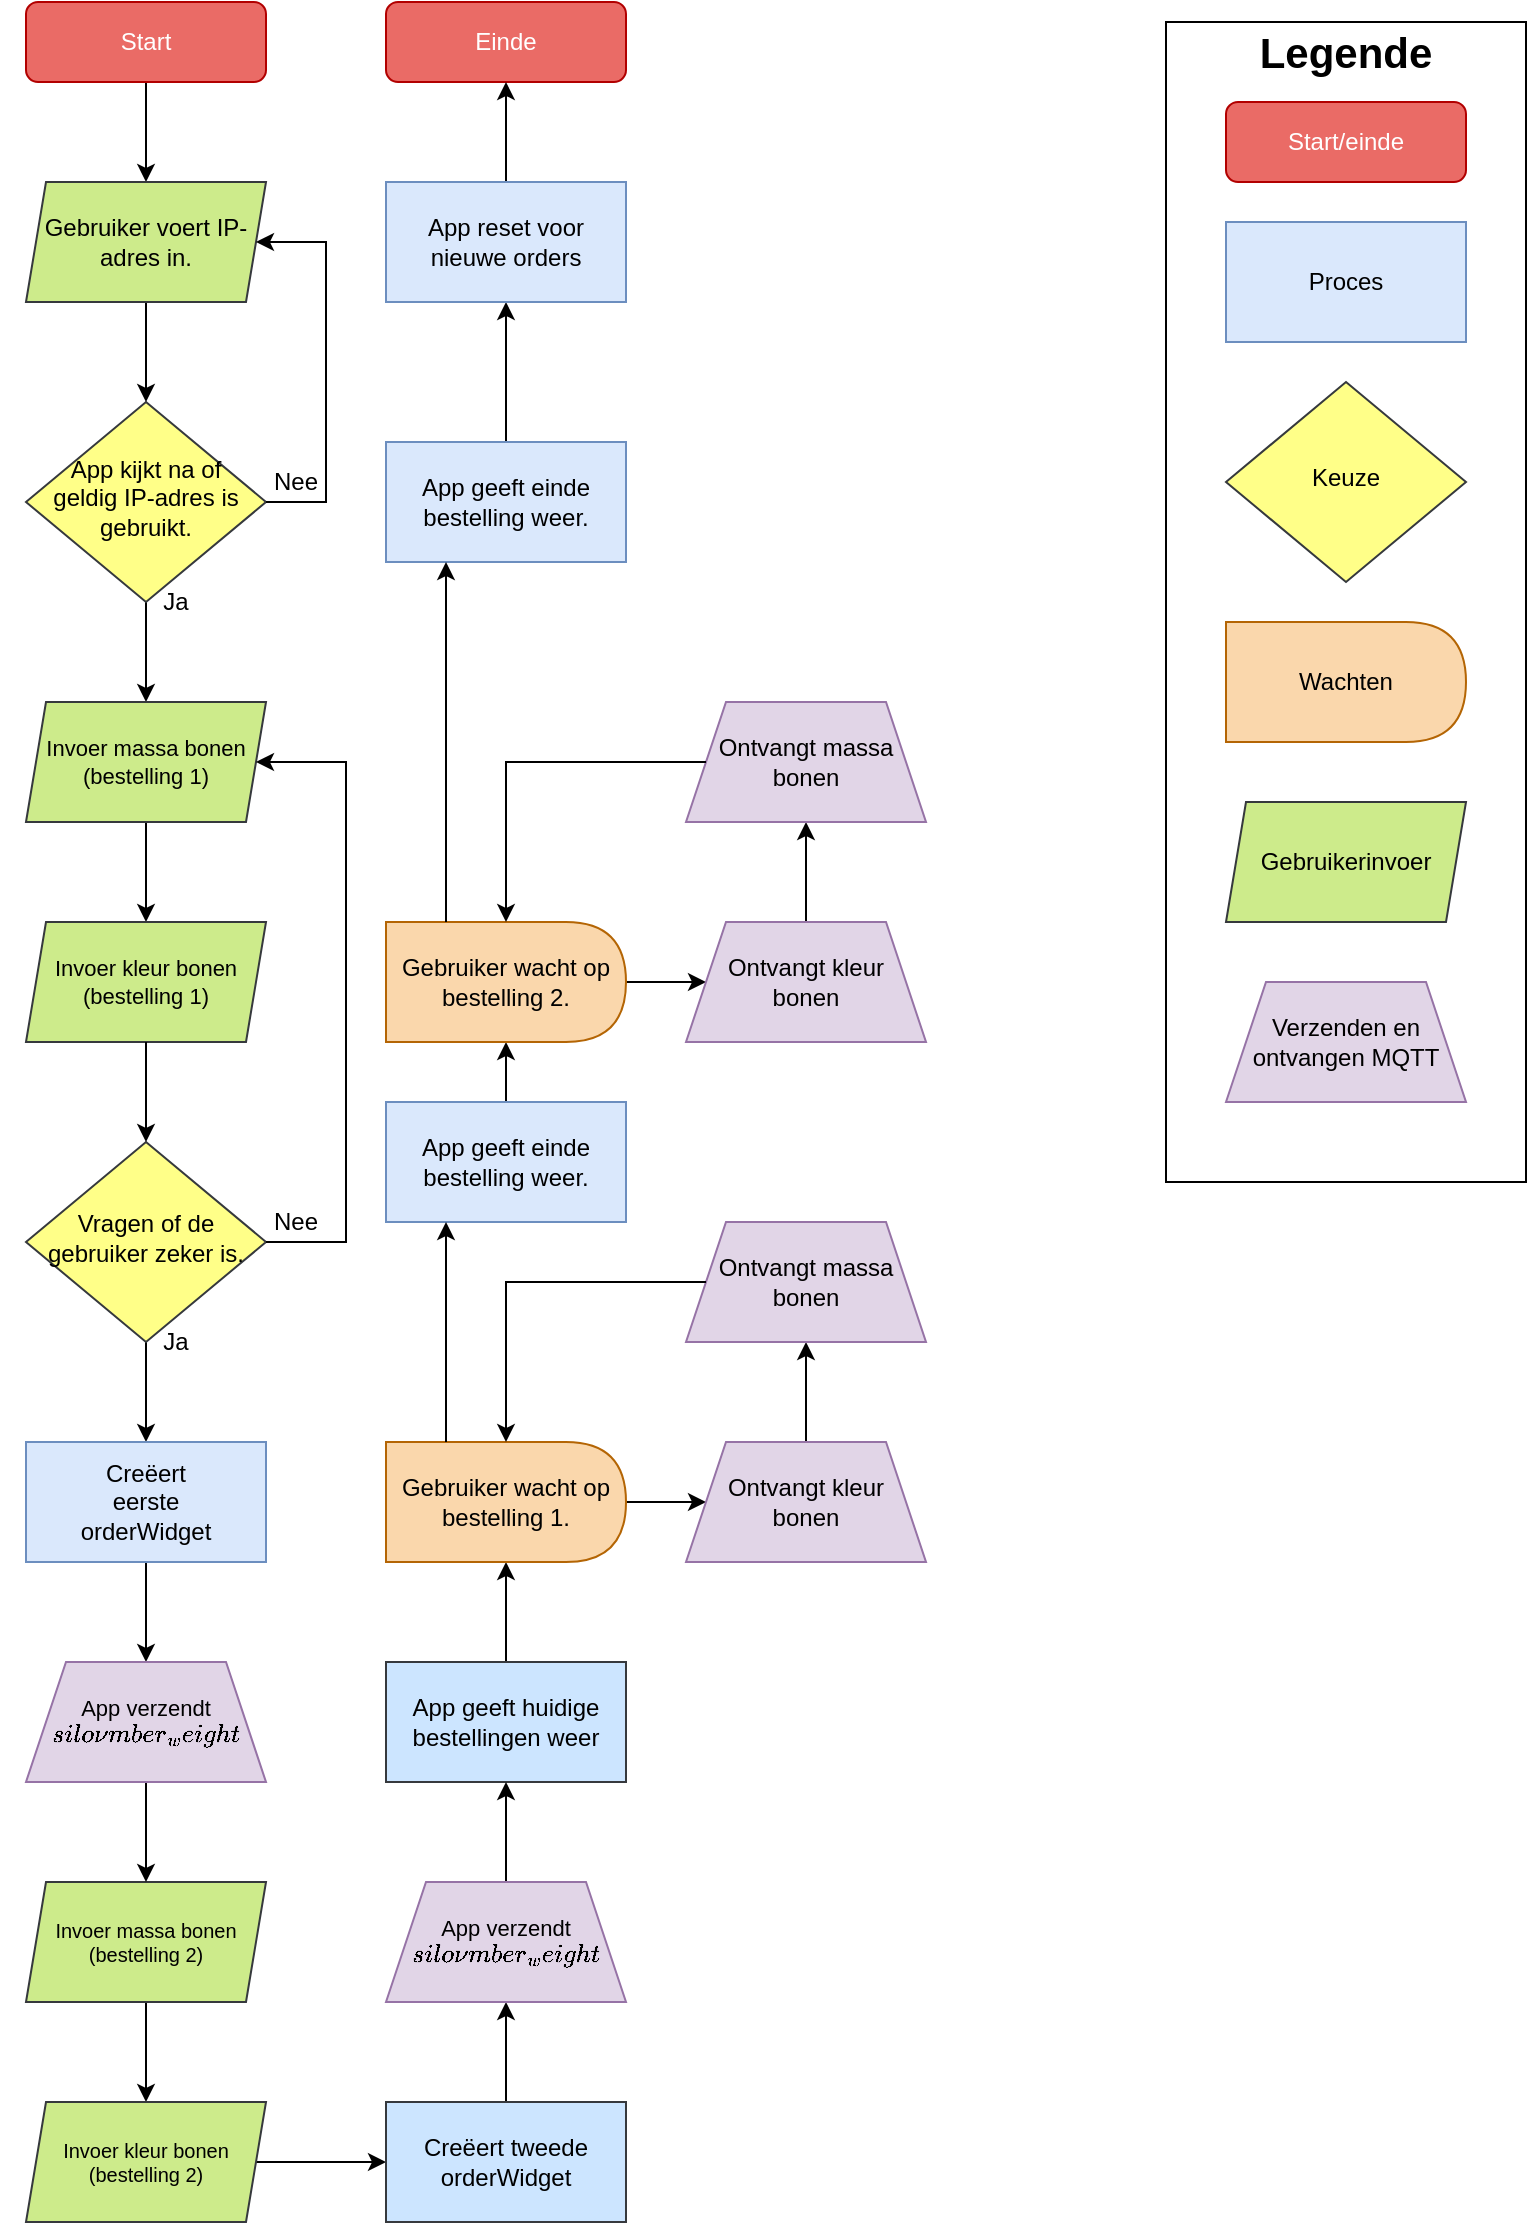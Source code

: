<mxfile version="18.0.6" type="device"><diagram id="C5RBs43oDa-KdzZeNtuy" name="Page-1"><mxGraphModel dx="2031" dy="1254" grid="1" gridSize="10" guides="1" tooltips="1" connect="1" arrows="1" fold="1" page="1" pageScale="1" pageWidth="827" pageHeight="1169" math="0" shadow="0"><root><mxCell id="WIyWlLk6GJQsqaUBKTNV-0"/><mxCell id="WIyWlLk6GJQsqaUBKTNV-1" parent="WIyWlLk6GJQsqaUBKTNV-0"/><mxCell id="PTusbFiK8xN6PxlrpfG6-51" value="" style="rounded=0;whiteSpace=wrap;html=1;fontSize=12;fillColor=none;" parent="WIyWlLk6GJQsqaUBKTNV-1" vertex="1"><mxGeometry x="610" y="50" width="180" height="580" as="geometry"/></mxCell><mxCell id="BQpH93Wh4IpYtImhEx2h-13" value="" style="edgeStyle=orthogonalEdgeStyle;rounded=0;orthogonalLoop=1;jettySize=auto;html=1;" edge="1" parent="WIyWlLk6GJQsqaUBKTNV-1" source="WIyWlLk6GJQsqaUBKTNV-3" target="PTusbFiK8xN6PxlrpfG6-60"><mxGeometry relative="1" as="geometry"/></mxCell><mxCell id="WIyWlLk6GJQsqaUBKTNV-3" value="&lt;div&gt;Start&lt;/div&gt;" style="rounded=1;whiteSpace=wrap;html=1;fontSize=12;glass=0;strokeWidth=1;shadow=0;fillColor=#EA6B66;strokeColor=#B20000;fontColor=#ffffff;" parent="WIyWlLk6GJQsqaUBKTNV-1" vertex="1"><mxGeometry x="40" y="40" width="120" height="40" as="geometry"/></mxCell><mxCell id="BQpH93Wh4IpYtImhEx2h-24" value="" style="edgeStyle=orthogonalEdgeStyle;rounded=0;orthogonalLoop=1;jettySize=auto;html=1;" edge="1" parent="WIyWlLk6GJQsqaUBKTNV-1" source="PTusbFiK8xN6PxlrpfG6-15" target="un_rK41mLMeB7o7jjkcu-0"><mxGeometry relative="1" as="geometry"/></mxCell><mxCell id="PTusbFiK8xN6PxlrpfG6-15" value="&lt;div&gt;Vragen of de gebruiker zeker is.&lt;/div&gt;" style="rhombus;whiteSpace=wrap;html=1;shadow=0;fontFamily=Helvetica;fontSize=12;align=center;strokeWidth=1;spacing=6;spacingTop=-4;fillColor=#ffff88;strokeColor=#36393d;" parent="WIyWlLk6GJQsqaUBKTNV-1" vertex="1"><mxGeometry x="40" y="610" width="120" height="100" as="geometry"/></mxCell><mxCell id="PTusbFiK8xN6PxlrpfG6-22" value="Nee" style="text;html=1;strokeColor=none;fillColor=none;align=center;verticalAlign=middle;whiteSpace=wrap;rounded=0;fontSize=12;" parent="WIyWlLk6GJQsqaUBKTNV-1" vertex="1"><mxGeometry x="160" y="640" width="30" height="20" as="geometry"/></mxCell><mxCell id="PTusbFiK8xN6PxlrpfG6-24" value="Ja" style="text;html=1;strokeColor=none;fillColor=none;align=center;verticalAlign=middle;whiteSpace=wrap;rounded=0;fontSize=12;" parent="WIyWlLk6GJQsqaUBKTNV-1" vertex="1"><mxGeometry x="100" y="700" width="30" height="20" as="geometry"/></mxCell><mxCell id="2f5u6mLrYmOUPmgEwHp_-6" value="" style="edgeStyle=orthogonalEdgeStyle;rounded=0;orthogonalLoop=1;jettySize=auto;html=1;fontSize=12;" parent="WIyWlLk6GJQsqaUBKTNV-1" source="PTusbFiK8xN6PxlrpfG6-26" target="PTusbFiK8xN6PxlrpfG6-39" edge="1"><mxGeometry relative="1" as="geometry"/></mxCell><mxCell id="PTusbFiK8xN6PxlrpfG6-26" value="App geeft huidige bestellingen weer" style="rounded=0;whiteSpace=wrap;html=1;fillColor=#cce5ff;strokeColor=#36393d;" parent="WIyWlLk6GJQsqaUBKTNV-1" vertex="1"><mxGeometry x="220" y="870" width="120" height="60" as="geometry"/></mxCell><mxCell id="BQpH93Wh4IpYtImhEx2h-32" value="" style="edgeStyle=orthogonalEdgeStyle;rounded=0;orthogonalLoop=1;jettySize=auto;html=1;" edge="1" parent="WIyWlLk6GJQsqaUBKTNV-1" source="PTusbFiK8xN6PxlrpfG6-28" target="PTusbFiK8xN6PxlrpfG6-63"><mxGeometry relative="1" as="geometry"/></mxCell><mxCell id="PTusbFiK8xN6PxlrpfG6-28" value="App kijkt na of geldig IP-adres is gebruikt." style="rhombus;whiteSpace=wrap;html=1;shadow=0;fontFamily=Helvetica;fontSize=12;align=center;strokeWidth=1;spacing=6;spacingTop=-4;fillColor=#ffff88;strokeColor=#36393d;" parent="WIyWlLk6GJQsqaUBKTNV-1" vertex="1"><mxGeometry x="40" y="240" width="120" height="100" as="geometry"/></mxCell><mxCell id="PTusbFiK8xN6PxlrpfG6-33" value="Nee" style="text;html=1;strokeColor=none;fillColor=none;align=center;verticalAlign=middle;whiteSpace=wrap;rounded=0;fontSize=12;" parent="WIyWlLk6GJQsqaUBKTNV-1" vertex="1"><mxGeometry x="160" y="270" width="30" height="20" as="geometry"/></mxCell><mxCell id="PTusbFiK8xN6PxlrpfG6-35" value="Ja" style="text;html=1;strokeColor=none;fillColor=none;align=center;verticalAlign=middle;whiteSpace=wrap;rounded=0;fontSize=12;" parent="WIyWlLk6GJQsqaUBKTNV-1" vertex="1"><mxGeometry x="100" y="330" width="30" height="20" as="geometry"/></mxCell><mxCell id="BQpH93Wh4IpYtImhEx2h-0" value="" style="edgeStyle=orthogonalEdgeStyle;rounded=0;orthogonalLoop=1;jettySize=auto;html=1;" edge="1" parent="WIyWlLk6GJQsqaUBKTNV-1" source="PTusbFiK8xN6PxlrpfG6-39" target="2f5u6mLrYmOUPmgEwHp_-3"><mxGeometry relative="1" as="geometry"/></mxCell><mxCell id="PTusbFiK8xN6PxlrpfG6-39" value="Gebruiker wacht op bestelling 1." style="shape=delay;whiteSpace=wrap;html=1;fontSize=12;fillColor=#fad7ac;strokeColor=#b46504;" parent="WIyWlLk6GJQsqaUBKTNV-1" vertex="1"><mxGeometry x="220" y="760" width="120" height="60" as="geometry"/></mxCell><mxCell id="PTusbFiK8xN6PxlrpfG6-52" value="Start/einde" style="rounded=1;whiteSpace=wrap;html=1;fontSize=12;glass=0;strokeWidth=1;shadow=0;fillColor=#EA6B66;strokeColor=#B20000;fontColor=#ffffff;" parent="WIyWlLk6GJQsqaUBKTNV-1" vertex="1"><mxGeometry x="640" y="90" width="120" height="40" as="geometry"/></mxCell><mxCell id="PTusbFiK8xN6PxlrpfG6-53" value="&lt;div style=&quot;font-size: 21px;&quot;&gt;Legende&lt;/div&gt;" style="text;html=1;strokeColor=none;fillColor=none;align=center;verticalAlign=middle;whiteSpace=wrap;rounded=0;fontSize=21;fontStyle=1" parent="WIyWlLk6GJQsqaUBKTNV-1" vertex="1"><mxGeometry x="645" y="50" width="110" height="30" as="geometry"/></mxCell><mxCell id="PTusbFiK8xN6PxlrpfG6-54" value="&lt;div&gt;Proces&lt;/div&gt;" style="rounded=0;whiteSpace=wrap;html=1;fillColor=#dae8fc;strokeColor=#6c8ebf;" parent="WIyWlLk6GJQsqaUBKTNV-1" vertex="1"><mxGeometry x="640" y="150" width="120" height="60" as="geometry"/></mxCell><mxCell id="PTusbFiK8xN6PxlrpfG6-55" value="Keuze" style="rhombus;whiteSpace=wrap;html=1;shadow=0;fontFamily=Helvetica;fontSize=12;align=center;strokeWidth=1;spacing=6;spacingTop=-4;fillColor=#ffff88;strokeColor=#36393d;" parent="WIyWlLk6GJQsqaUBKTNV-1" vertex="1"><mxGeometry x="640" y="230" width="120" height="100" as="geometry"/></mxCell><mxCell id="PTusbFiK8xN6PxlrpfG6-56" value="Wachten" style="shape=delay;whiteSpace=wrap;html=1;fontSize=12;fillColor=#fad7ac;strokeColor=#b46504;" parent="WIyWlLk6GJQsqaUBKTNV-1" vertex="1"><mxGeometry x="640" y="350" width="120" height="60" as="geometry"/></mxCell><mxCell id="PTusbFiK8xN6PxlrpfG6-58" value="Einde" style="rounded=1;whiteSpace=wrap;html=1;fontSize=12;glass=0;strokeWidth=1;shadow=0;fillColor=#EA6B66;strokeColor=#B20000;fontColor=#ffffff;" parent="WIyWlLk6GJQsqaUBKTNV-1" vertex="1"><mxGeometry x="220" y="40" width="120" height="40" as="geometry"/></mxCell><mxCell id="BQpH93Wh4IpYtImhEx2h-14" value="" style="edgeStyle=orthogonalEdgeStyle;rounded=0;orthogonalLoop=1;jettySize=auto;html=1;" edge="1" parent="WIyWlLk6GJQsqaUBKTNV-1" source="PTusbFiK8xN6PxlrpfG6-60" target="PTusbFiK8xN6PxlrpfG6-28"><mxGeometry relative="1" as="geometry"/></mxCell><mxCell id="PTusbFiK8xN6PxlrpfG6-60" value="Gebruiker voert IP-adres in." style="shape=parallelogram;perimeter=parallelogramPerimeter;whiteSpace=wrap;html=1;fixedSize=1;fontSize=12;fillColor=#cdeb8b;size=10;strokeColor=#36393d;" parent="WIyWlLk6GJQsqaUBKTNV-1" vertex="1"><mxGeometry x="40" y="130" width="120" height="60" as="geometry"/></mxCell><mxCell id="PTusbFiK8xN6PxlrpfG6-62" value="Gebruikerinvoer" style="shape=parallelogram;perimeter=parallelogramPerimeter;whiteSpace=wrap;html=1;fixedSize=1;fontSize=12;fillColor=#cdeb8b;size=10;strokeColor=#36393d;" parent="WIyWlLk6GJQsqaUBKTNV-1" vertex="1"><mxGeometry x="640" y="440" width="120" height="60" as="geometry"/></mxCell><mxCell id="BQpH93Wh4IpYtImhEx2h-17" value="" style="edgeStyle=orthogonalEdgeStyle;rounded=0;orthogonalLoop=1;jettySize=auto;html=1;" edge="1" parent="WIyWlLk6GJQsqaUBKTNV-1" source="PTusbFiK8xN6PxlrpfG6-63" target="PTusbFiK8xN6PxlrpfG6-65"><mxGeometry relative="1" as="geometry"/></mxCell><mxCell id="PTusbFiK8xN6PxlrpfG6-63" value="Invoer massa bonen (bestelling 1)" style="shape=parallelogram;perimeter=parallelogramPerimeter;whiteSpace=wrap;html=1;fixedSize=1;fontSize=11;fillColor=#cdeb8b;size=10;strokeColor=#36393d;" parent="WIyWlLk6GJQsqaUBKTNV-1" vertex="1"><mxGeometry x="40" y="390" width="120" height="60" as="geometry"/></mxCell><mxCell id="PTusbFiK8xN6PxlrpfG6-65" value="&lt;div style=&quot;font-size: 11px;&quot;&gt;Invoer kleur bonen (bestelling 1)&lt;br style=&quot;font-size: 11px;&quot;&gt;&lt;/div&gt;" style="shape=parallelogram;perimeter=parallelogramPerimeter;whiteSpace=wrap;html=1;fixedSize=1;fontSize=11;fillColor=#cdeb8b;size=10;strokeColor=#36393d;" parent="WIyWlLk6GJQsqaUBKTNV-1" vertex="1"><mxGeometry x="40" y="500" width="120" height="60" as="geometry"/></mxCell><mxCell id="Cv3Y5a6DwEyq6Bcdhu72-0" value="&amp;nbsp;" style="text;whiteSpace=wrap;html=1;" parent="WIyWlLk6GJQsqaUBKTNV-1" vertex="1"><mxGeometry x="520" y="400" width="30" height="30" as="geometry"/></mxCell><mxCell id="2f5u6mLrYmOUPmgEwHp_-13" value="" style="edgeStyle=orthogonalEdgeStyle;rounded=0;orthogonalLoop=1;jettySize=auto;html=1;fontSize=12;" parent="WIyWlLk6GJQsqaUBKTNV-1" source="Cv3Y5a6DwEyq6Bcdhu72-1" target="un_rK41mLMeB7o7jjkcu-9" edge="1"><mxGeometry relative="1" as="geometry"/></mxCell><mxCell id="Cv3Y5a6DwEyq6Bcdhu72-1" value="App geeft einde bestelling weer." style="rounded=0;whiteSpace=wrap;html=1;fillColor=#dae8fc;strokeColor=#6c8ebf;" parent="WIyWlLk6GJQsqaUBKTNV-1" vertex="1"><mxGeometry x="220" y="590" width="120" height="60" as="geometry"/></mxCell><mxCell id="BQpH93Wh4IpYtImhEx2h-29" value="" style="edgeStyle=orthogonalEdgeStyle;rounded=0;orthogonalLoop=1;jettySize=auto;html=1;" edge="1" parent="WIyWlLk6GJQsqaUBKTNV-1" source="un_rK41mLMeB7o7jjkcu-0" target="iQKQJf-sv5zjnaQBTVBI-1"><mxGeometry relative="1" as="geometry"/></mxCell><mxCell id="un_rK41mLMeB7o7jjkcu-0" value="&lt;blockquote&gt;&lt;div&gt;Creëert eerste &lt;br&gt;&lt;/div&gt;&lt;div&gt;orderWidget&lt;/div&gt;&lt;/blockquote&gt;" style="rounded=0;whiteSpace=wrap;html=1;fillColor=#dae8fc;strokeColor=#6c8ebf;" parent="WIyWlLk6GJQsqaUBKTNV-1" vertex="1"><mxGeometry x="40" y="760" width="120" height="60" as="geometry"/></mxCell><mxCell id="BQpH93Wh4IpYtImhEx2h-30" value="" style="edgeStyle=orthogonalEdgeStyle;rounded=0;orthogonalLoop=1;jettySize=auto;html=1;" edge="1" parent="WIyWlLk6GJQsqaUBKTNV-1" source="MpORT3PAfFPncYW9eK5u-0" target="un_rK41mLMeB7o7jjkcu-6"><mxGeometry relative="1" as="geometry"/></mxCell><mxCell id="MpORT3PAfFPncYW9eK5u-0" value="&lt;div&gt;Invoer massa bonen (bestelling 2)&lt;/div&gt;" style="shape=parallelogram;perimeter=parallelogramPerimeter;whiteSpace=wrap;html=1;fixedSize=1;fontSize=10;fillColor=#cdeb8b;size=10;strokeColor=#36393d;" parent="WIyWlLk6GJQsqaUBKTNV-1" vertex="1"><mxGeometry x="40" y="980" width="120" height="60" as="geometry"/></mxCell><mxCell id="n_WBPQyoAKmgpqoRpzdl-1" value="" style="edgeStyle=orthogonalEdgeStyle;rounded=0;orthogonalLoop=1;jettySize=auto;html=1;" parent="WIyWlLk6GJQsqaUBKTNV-1" source="un_rK41mLMeB7o7jjkcu-6" target="n_WBPQyoAKmgpqoRpzdl-0" edge="1"><mxGeometry relative="1" as="geometry"/></mxCell><mxCell id="un_rK41mLMeB7o7jjkcu-6" value="&lt;div&gt;Invoer kleur bonen (bestelling 2)&lt;/div&gt;" style="shape=parallelogram;perimeter=parallelogramPerimeter;whiteSpace=wrap;html=1;fixedSize=1;fontSize=10;fillColor=#cdeb8b;size=10;strokeColor=#36393d;" parent="WIyWlLk6GJQsqaUBKTNV-1" vertex="1"><mxGeometry x="40" y="1090" width="120" height="60" as="geometry"/></mxCell><mxCell id="BQpH93Wh4IpYtImhEx2h-4" value="" style="edgeStyle=orthogonalEdgeStyle;rounded=0;orthogonalLoop=1;jettySize=auto;html=1;" edge="1" parent="WIyWlLk6GJQsqaUBKTNV-1" source="un_rK41mLMeB7o7jjkcu-9" target="BQpH93Wh4IpYtImhEx2h-2"><mxGeometry relative="1" as="geometry"/></mxCell><mxCell id="un_rK41mLMeB7o7jjkcu-9" value="Gebruiker wacht op bestelling 2." style="shape=delay;whiteSpace=wrap;html=1;fontSize=12;fillColor=#fad7ac;strokeColor=#b46504;" parent="WIyWlLk6GJQsqaUBKTNV-1" vertex="1"><mxGeometry x="220" y="500" width="120" height="60" as="geometry"/></mxCell><mxCell id="BQpH93Wh4IpYtImhEx2h-31" value="" style="edgeStyle=orthogonalEdgeStyle;rounded=0;orthogonalLoop=1;jettySize=auto;html=1;" edge="1" parent="WIyWlLk6GJQsqaUBKTNV-1" source="n_WBPQyoAKmgpqoRpzdl-0" target="2f5u6mLrYmOUPmgEwHp_-1"><mxGeometry relative="1" as="geometry"/></mxCell><mxCell id="n_WBPQyoAKmgpqoRpzdl-0" value="&lt;div&gt;Creëert tweede orderWidget&lt;/div&gt;" style="rounded=0;whiteSpace=wrap;html=1;fillColor=#cce5ff;strokeColor=#36393d;" parent="WIyWlLk6GJQsqaUBKTNV-1" vertex="1"><mxGeometry x="220" y="1090" width="120" height="60" as="geometry"/></mxCell><mxCell id="iQKQJf-sv5zjnaQBTVBI-0" value="Verzenden en ontvangen MQTT" style="shape=trapezoid;perimeter=trapezoidPerimeter;whiteSpace=wrap;html=1;fixedSize=1;fillColor=#e1d5e7;strokeColor=#9673a6;" parent="WIyWlLk6GJQsqaUBKTNV-1" vertex="1"><mxGeometry x="640" y="530" width="120" height="60" as="geometry"/></mxCell><mxCell id="BQpH93Wh4IpYtImhEx2h-28" value="" style="edgeStyle=orthogonalEdgeStyle;rounded=0;orthogonalLoop=1;jettySize=auto;html=1;" edge="1" parent="WIyWlLk6GJQsqaUBKTNV-1" source="iQKQJf-sv5zjnaQBTVBI-1" target="MpORT3PAfFPncYW9eK5u-0"><mxGeometry relative="1" as="geometry"/></mxCell><mxCell id="iQKQJf-sv5zjnaQBTVBI-1" value="App verzendt `silonumber_weight`" style="shape=trapezoid;perimeter=trapezoidPerimeter;whiteSpace=wrap;html=1;fixedSize=1;fontSize=11;fillColor=#e1d5e7;strokeColor=#9673a6;" parent="WIyWlLk6GJQsqaUBKTNV-1" vertex="1"><mxGeometry x="40" y="870" width="120" height="60" as="geometry"/></mxCell><mxCell id="BQpH93Wh4IpYtImhEx2h-27" value="" style="edgeStyle=orthogonalEdgeStyle;rounded=0;orthogonalLoop=1;jettySize=auto;html=1;" edge="1" parent="WIyWlLk6GJQsqaUBKTNV-1" source="2f5u6mLrYmOUPmgEwHp_-1" target="PTusbFiK8xN6PxlrpfG6-26"><mxGeometry relative="1" as="geometry"/></mxCell><mxCell id="2f5u6mLrYmOUPmgEwHp_-1" value="App verzendt `silonumber_weight`" style="shape=trapezoid;perimeter=trapezoidPerimeter;whiteSpace=wrap;html=1;fixedSize=1;fontSize=11;fillColor=#e1d5e7;strokeColor=#9673a6;" parent="WIyWlLk6GJQsqaUBKTNV-1" vertex="1"><mxGeometry x="220" y="980" width="120" height="60" as="geometry"/></mxCell><mxCell id="BQpH93Wh4IpYtImhEx2h-1" value="" style="edgeStyle=orthogonalEdgeStyle;rounded=0;orthogonalLoop=1;jettySize=auto;html=1;" edge="1" parent="WIyWlLk6GJQsqaUBKTNV-1" source="2f5u6mLrYmOUPmgEwHp_-3" target="2f5u6mLrYmOUPmgEwHp_-7"><mxGeometry relative="1" as="geometry"/></mxCell><mxCell id="2f5u6mLrYmOUPmgEwHp_-3" value="Ontvangt kleur &lt;br&gt;bonen" style="shape=trapezoid;perimeter=trapezoidPerimeter;whiteSpace=wrap;html=1;fixedSize=1;fillColor=#e1d5e7;strokeColor=#9673a6;" parent="WIyWlLk6GJQsqaUBKTNV-1" vertex="1"><mxGeometry x="370" y="760" width="120" height="60" as="geometry"/></mxCell><mxCell id="2f5u6mLrYmOUPmgEwHp_-7" value="Ontvangt massa bonen" style="shape=trapezoid;perimeter=trapezoidPerimeter;whiteSpace=wrap;html=1;fixedSize=1;fillColor=#e1d5e7;strokeColor=#9673a6;" parent="WIyWlLk6GJQsqaUBKTNV-1" vertex="1"><mxGeometry x="370" y="650" width="120" height="60" as="geometry"/></mxCell><mxCell id="2f5u6mLrYmOUPmgEwHp_-10" value="" style="endArrow=classic;html=1;rounded=0;fontSize=12;entryX=0.5;entryY=0;entryDx=0;entryDy=0;exitX=0;exitY=0.5;exitDx=0;exitDy=0;" parent="WIyWlLk6GJQsqaUBKTNV-1" source="2f5u6mLrYmOUPmgEwHp_-7" target="PTusbFiK8xN6PxlrpfG6-39" edge="1"><mxGeometry width="50" height="50" relative="1" as="geometry"><mxPoint x="400" y="650" as="sourcePoint"/><mxPoint x="450" y="600" as="targetPoint"/><Array as="points"><mxPoint x="280" y="680"/></Array></mxGeometry></mxCell><mxCell id="2f5u6mLrYmOUPmgEwHp_-11" value="" style="endArrow=classic;html=1;rounded=0;fontSize=12;exitX=0.25;exitY=0;exitDx=0;exitDy=0;entryX=0.25;entryY=1;entryDx=0;entryDy=0;" parent="WIyWlLk6GJQsqaUBKTNV-1" source="PTusbFiK8xN6PxlrpfG6-39" target="Cv3Y5a6DwEyq6Bcdhu72-1" edge="1"><mxGeometry width="50" height="50" relative="1" as="geometry"><mxPoint x="370" y="740" as="sourcePoint"/><mxPoint x="250" y="660" as="targetPoint"/></mxGeometry></mxCell><mxCell id="BQpH93Wh4IpYtImhEx2h-5" value="" style="edgeStyle=orthogonalEdgeStyle;rounded=0;orthogonalLoop=1;jettySize=auto;html=1;" edge="1" parent="WIyWlLk6GJQsqaUBKTNV-1" source="BQpH93Wh4IpYtImhEx2h-2" target="BQpH93Wh4IpYtImhEx2h-3"><mxGeometry relative="1" as="geometry"/></mxCell><mxCell id="BQpH93Wh4IpYtImhEx2h-2" value="Ontvangt kleur &lt;br&gt;bonen" style="shape=trapezoid;perimeter=trapezoidPerimeter;whiteSpace=wrap;html=1;fixedSize=1;fillColor=#e1d5e7;strokeColor=#9673a6;" vertex="1" parent="WIyWlLk6GJQsqaUBKTNV-1"><mxGeometry x="370" y="500" width="120" height="60" as="geometry"/></mxCell><mxCell id="BQpH93Wh4IpYtImhEx2h-3" value="Ontvangt massa bonen" style="shape=trapezoid;perimeter=trapezoidPerimeter;whiteSpace=wrap;html=1;fixedSize=1;fillColor=#e1d5e7;strokeColor=#9673a6;" vertex="1" parent="WIyWlLk6GJQsqaUBKTNV-1"><mxGeometry x="370" y="390" width="120" height="60" as="geometry"/></mxCell><mxCell id="BQpH93Wh4IpYtImhEx2h-11" value="" style="edgeStyle=orthogonalEdgeStyle;rounded=0;orthogonalLoop=1;jettySize=auto;html=1;" edge="1" parent="WIyWlLk6GJQsqaUBKTNV-1" source="BQpH93Wh4IpYtImhEx2h-6" target="BQpH93Wh4IpYtImhEx2h-10"><mxGeometry relative="1" as="geometry"/></mxCell><mxCell id="BQpH93Wh4IpYtImhEx2h-6" value="App geeft einde bestelling weer." style="rounded=0;whiteSpace=wrap;html=1;fillColor=#dae8fc;strokeColor=#6c8ebf;" vertex="1" parent="WIyWlLk6GJQsqaUBKTNV-1"><mxGeometry x="220" y="260" width="120" height="60" as="geometry"/></mxCell><mxCell id="BQpH93Wh4IpYtImhEx2h-7" value="" style="endArrow=classic;html=1;rounded=0;exitX=0;exitY=0.5;exitDx=0;exitDy=0;entryX=0.5;entryY=0;entryDx=0;entryDy=0;" edge="1" parent="WIyWlLk6GJQsqaUBKTNV-1" source="BQpH93Wh4IpYtImhEx2h-3" target="un_rK41mLMeB7o7jjkcu-9"><mxGeometry width="50" height="50" relative="1" as="geometry"><mxPoint x="310" y="580" as="sourcePoint"/><mxPoint x="360" y="530" as="targetPoint"/><Array as="points"><mxPoint x="280" y="420"/></Array></mxGeometry></mxCell><mxCell id="BQpH93Wh4IpYtImhEx2h-8" value="" style="endArrow=classic;html=1;rounded=0;exitX=0.25;exitY=0;exitDx=0;exitDy=0;entryX=0.25;entryY=1;entryDx=0;entryDy=0;" edge="1" parent="WIyWlLk6GJQsqaUBKTNV-1" source="un_rK41mLMeB7o7jjkcu-9" target="BQpH93Wh4IpYtImhEx2h-6"><mxGeometry width="50" height="50" relative="1" as="geometry"><mxPoint x="310" y="580" as="sourcePoint"/><mxPoint x="250" y="370" as="targetPoint"/></mxGeometry></mxCell><mxCell id="BQpH93Wh4IpYtImhEx2h-12" value="" style="edgeStyle=orthogonalEdgeStyle;rounded=0;orthogonalLoop=1;jettySize=auto;html=1;" edge="1" parent="WIyWlLk6GJQsqaUBKTNV-1" source="BQpH93Wh4IpYtImhEx2h-10" target="PTusbFiK8xN6PxlrpfG6-58"><mxGeometry relative="1" as="geometry"/></mxCell><mxCell id="BQpH93Wh4IpYtImhEx2h-10" value="App reset voor nieuwe orders" style="rounded=0;whiteSpace=wrap;html=1;fillColor=#dae8fc;strokeColor=#6c8ebf;" vertex="1" parent="WIyWlLk6GJQsqaUBKTNV-1"><mxGeometry x="220" y="130" width="120" height="60" as="geometry"/></mxCell><mxCell id="BQpH93Wh4IpYtImhEx2h-15" value="" style="endArrow=classic;html=1;rounded=0;exitX=0;exitY=1;exitDx=0;exitDy=0;entryX=1;entryY=0.5;entryDx=0;entryDy=0;" edge="1" parent="WIyWlLk6GJQsqaUBKTNV-1" source="PTusbFiK8xN6PxlrpfG6-33" target="PTusbFiK8xN6PxlrpfG6-60"><mxGeometry width="50" height="50" relative="1" as="geometry"><mxPoint x="220" y="420" as="sourcePoint"/><mxPoint x="270" y="370" as="targetPoint"/><Array as="points"><mxPoint x="190" y="290"/><mxPoint x="190" y="160"/></Array></mxGeometry></mxCell><mxCell id="BQpH93Wh4IpYtImhEx2h-18" value="" style="endArrow=classic;html=1;rounded=0;exitX=0.5;exitY=1;exitDx=0;exitDy=0;entryX=0.5;entryY=0;entryDx=0;entryDy=0;" edge="1" parent="WIyWlLk6GJQsqaUBKTNV-1" source="PTusbFiK8xN6PxlrpfG6-65" target="PTusbFiK8xN6PxlrpfG6-15"><mxGeometry width="50" height="50" relative="1" as="geometry"><mxPoint x="220" y="690" as="sourcePoint"/><mxPoint x="270" y="640" as="targetPoint"/></mxGeometry></mxCell><mxCell id="BQpH93Wh4IpYtImhEx2h-21" value="" style="endArrow=classic;html=1;rounded=0;exitX=0;exitY=1;exitDx=0;exitDy=0;entryX=1;entryY=0.5;entryDx=0;entryDy=0;" edge="1" parent="WIyWlLk6GJQsqaUBKTNV-1" source="PTusbFiK8xN6PxlrpfG6-22" target="PTusbFiK8xN6PxlrpfG6-63"><mxGeometry width="50" height="50" relative="1" as="geometry"><mxPoint x="200" y="520" as="sourcePoint"/><mxPoint x="200" y="420" as="targetPoint"/><Array as="points"><mxPoint x="200" y="660"/><mxPoint x="200" y="420"/></Array></mxGeometry></mxCell></root></mxGraphModel></diagram></mxfile>